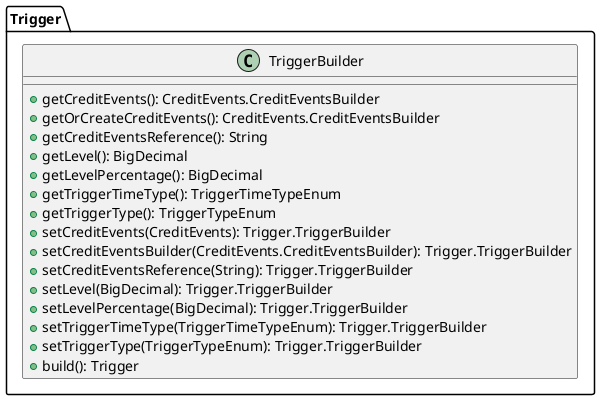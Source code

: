 @startuml

    class Trigger.TriggerBuilder [[Trigger.TriggerBuilder.html]] {
        +getCreditEvents(): CreditEvents.CreditEventsBuilder
        +getOrCreateCreditEvents(): CreditEvents.CreditEventsBuilder
        +getCreditEventsReference(): String
        +getLevel(): BigDecimal
        +getLevelPercentage(): BigDecimal
        +getTriggerTimeType(): TriggerTimeTypeEnum
        +getTriggerType(): TriggerTypeEnum
        +setCreditEvents(CreditEvents): Trigger.TriggerBuilder
        +setCreditEventsBuilder(CreditEvents.CreditEventsBuilder): Trigger.TriggerBuilder
        +setCreditEventsReference(String): Trigger.TriggerBuilder
        +setLevel(BigDecimal): Trigger.TriggerBuilder
        +setLevelPercentage(BigDecimal): Trigger.TriggerBuilder
        +setTriggerTimeType(TriggerTimeTypeEnum): Trigger.TriggerBuilder
        +setTriggerType(TriggerTypeEnum): Trigger.TriggerBuilder
        +build(): Trigger
    }

@enduml
